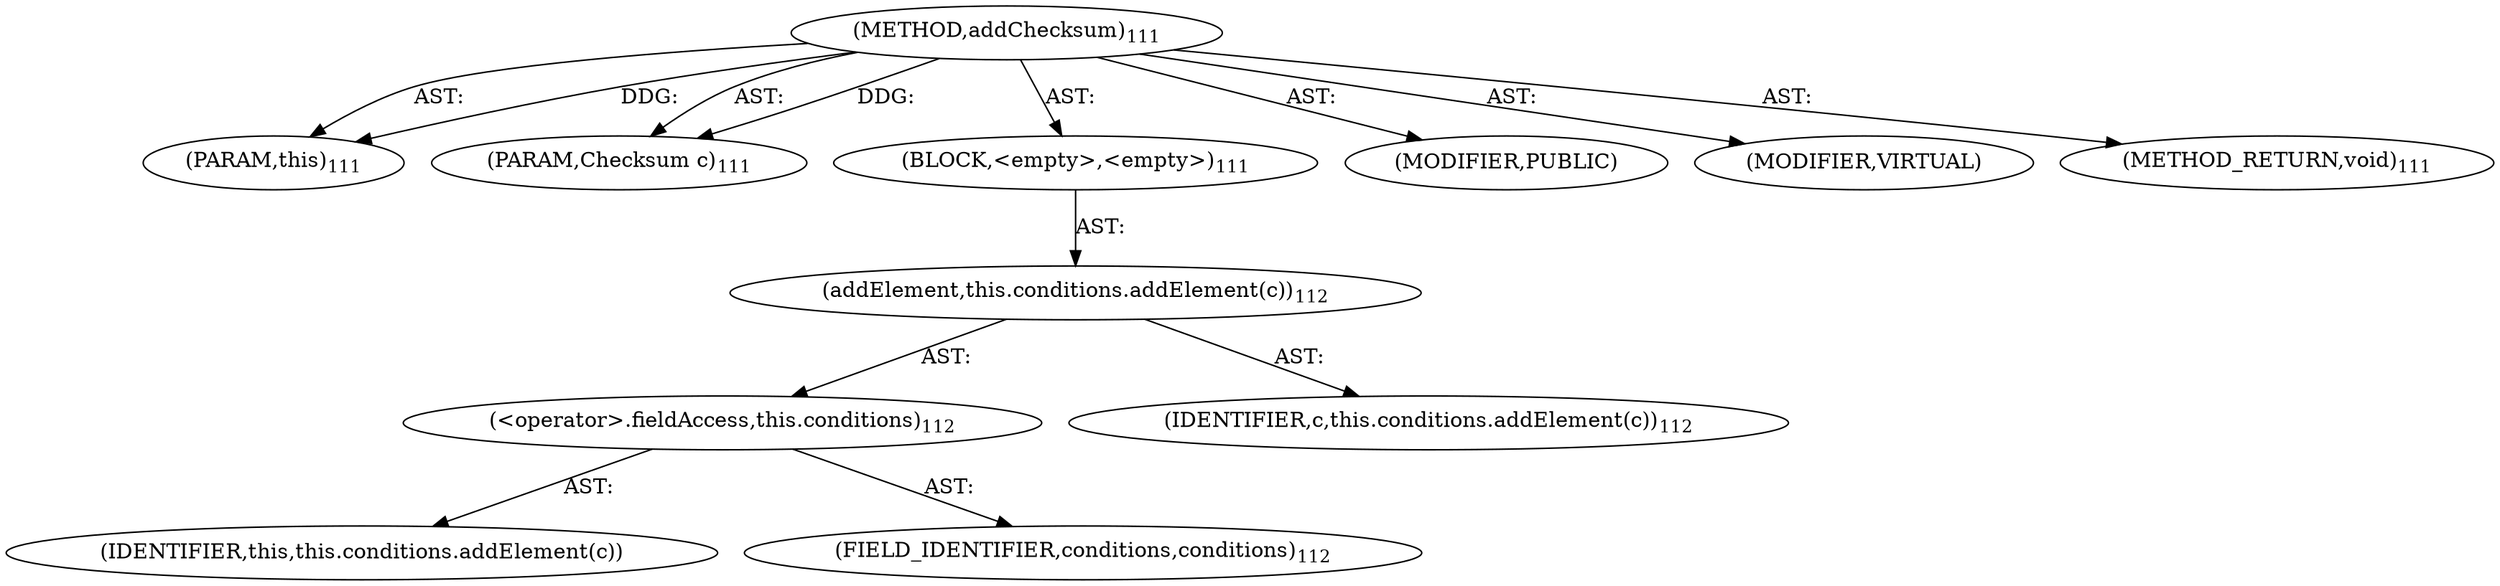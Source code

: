 digraph "addChecksum" {  
"111669149699" [label = <(METHOD,addChecksum)<SUB>111</SUB>> ]
"115964116996" [label = <(PARAM,this)<SUB>111</SUB>> ]
"115964116997" [label = <(PARAM,Checksum c)<SUB>111</SUB>> ]
"25769803779" [label = <(BLOCK,&lt;empty&gt;,&lt;empty&gt;)<SUB>111</SUB>> ]
"30064771078" [label = <(addElement,this.conditions.addElement(c))<SUB>112</SUB>> ]
"30064771079" [label = <(&lt;operator&gt;.fieldAccess,this.conditions)<SUB>112</SUB>> ]
"68719476740" [label = <(IDENTIFIER,this,this.conditions.addElement(c))> ]
"55834574851" [label = <(FIELD_IDENTIFIER,conditions,conditions)<SUB>112</SUB>> ]
"68719476741" [label = <(IDENTIFIER,c,this.conditions.addElement(c))<SUB>112</SUB>> ]
"133143986183" [label = <(MODIFIER,PUBLIC)> ]
"133143986184" [label = <(MODIFIER,VIRTUAL)> ]
"128849018883" [label = <(METHOD_RETURN,void)<SUB>111</SUB>> ]
  "111669149699" -> "115964116996"  [ label = "AST: "] 
  "111669149699" -> "115964116997"  [ label = "AST: "] 
  "111669149699" -> "25769803779"  [ label = "AST: "] 
  "111669149699" -> "133143986183"  [ label = "AST: "] 
  "111669149699" -> "133143986184"  [ label = "AST: "] 
  "111669149699" -> "128849018883"  [ label = "AST: "] 
  "25769803779" -> "30064771078"  [ label = "AST: "] 
  "30064771078" -> "30064771079"  [ label = "AST: "] 
  "30064771078" -> "68719476741"  [ label = "AST: "] 
  "30064771079" -> "68719476740"  [ label = "AST: "] 
  "30064771079" -> "55834574851"  [ label = "AST: "] 
  "111669149699" -> "115964116996"  [ label = "DDG: "] 
  "111669149699" -> "115964116997"  [ label = "DDG: "] 
}
